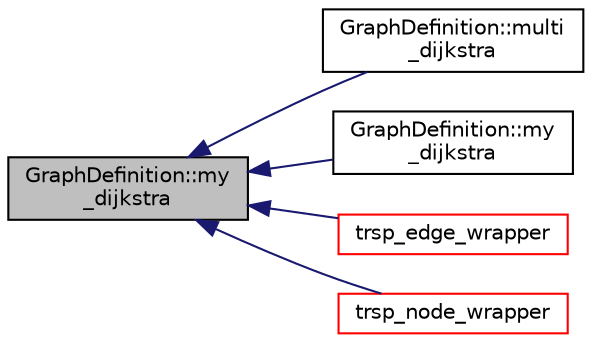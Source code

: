 digraph "GraphDefinition::my_dijkstra"
{
  edge [fontname="Helvetica",fontsize="10",labelfontname="Helvetica",labelfontsize="10"];
  node [fontname="Helvetica",fontsize="10",shape=record];
  rankdir="LR";
  Node78 [label="GraphDefinition::my\l_dijkstra",height=0.2,width=0.4,color="black", fillcolor="grey75", style="filled", fontcolor="black"];
  Node78 -> Node79 [dir="back",color="midnightblue",fontsize="10",style="solid",fontname="Helvetica"];
  Node79 [label="GraphDefinition::multi\l_dijkstra",height=0.2,width=0.4,color="black", fillcolor="white", style="filled",URL="$classGraphDefinition.html#aed93f8948d2700b9d5c9b79ee4a742bb"];
  Node78 -> Node80 [dir="back",color="midnightblue",fontsize="10",style="solid",fontname="Helvetica"];
  Node80 [label="GraphDefinition::my\l_dijkstra",height=0.2,width=0.4,color="black", fillcolor="white", style="filled",URL="$classGraphDefinition.html#a301460dfe429302d7273e437db823b08"];
  Node78 -> Node81 [dir="back",color="midnightblue",fontsize="10",style="solid",fontname="Helvetica"];
  Node81 [label="trsp_edge_wrapper",height=0.2,width=0.4,color="red", fillcolor="white", style="filled",URL="$trsp_8h.html#a9936d9f5cc903264889dd89eb99b219d"];
  Node78 -> Node84 [dir="back",color="midnightblue",fontsize="10",style="solid",fontname="Helvetica"];
  Node84 [label="trsp_node_wrapper",height=0.2,width=0.4,color="red", fillcolor="white", style="filled",URL="$trsp_8h.html#af877d20ad719f88ee253407e65fecc60"];
}
